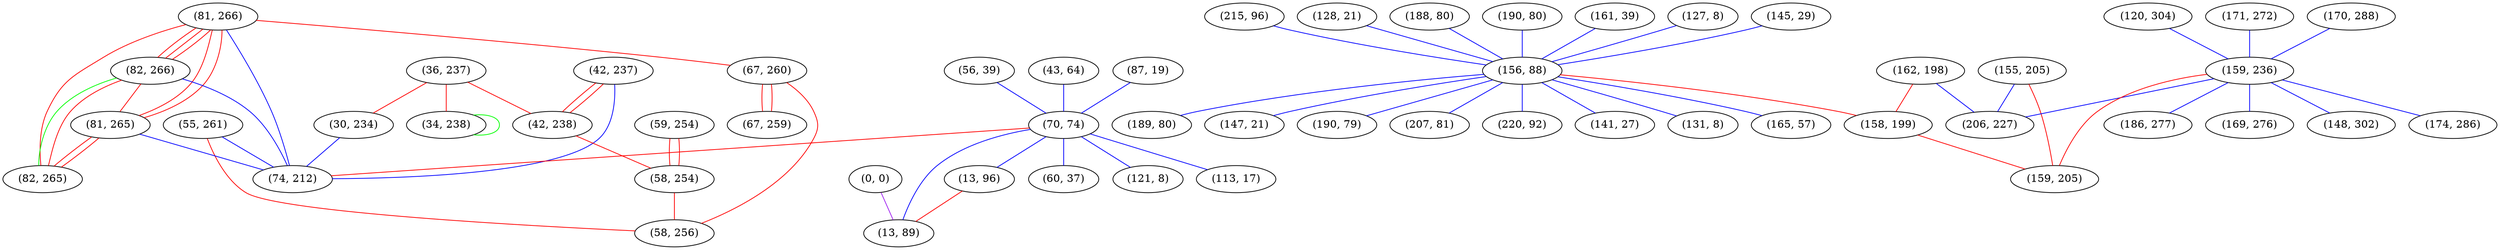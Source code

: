 graph "" {
"(55, 261)";
"(127, 8)";
"(81, 266)";
"(145, 29)";
"(42, 237)";
"(155, 205)";
"(43, 64)";
"(215, 96)";
"(120, 304)";
"(82, 266)";
"(171, 272)";
"(87, 19)";
"(162, 198)";
"(128, 21)";
"(81, 265)";
"(56, 39)";
"(188, 80)";
"(70, 74)";
"(36, 237)";
"(42, 238)";
"(190, 80)";
"(161, 39)";
"(170, 288)";
"(156, 88)";
"(67, 260)";
"(189, 80)";
"(147, 21)";
"(0, 0)";
"(190, 79)";
"(59, 254)";
"(159, 236)";
"(58, 254)";
"(158, 199)";
"(30, 234)";
"(206, 227)";
"(34, 238)";
"(113, 17)";
"(13, 96)";
"(207, 81)";
"(60, 37)";
"(174, 286)";
"(186, 277)";
"(67, 259)";
"(169, 276)";
"(13, 89)";
"(220, 92)";
"(141, 27)";
"(131, 8)";
"(165, 57)";
"(159, 205)";
"(74, 212)";
"(82, 265)";
"(58, 256)";
"(121, 8)";
"(148, 302)";
"(55, 261)" -- "(58, 256)"  [color=red, key=0, weight=1];
"(55, 261)" -- "(74, 212)"  [color=blue, key=0, weight=3];
"(127, 8)" -- "(156, 88)"  [color=blue, key=0, weight=3];
"(81, 266)" -- "(74, 212)"  [color=blue, key=0, weight=3];
"(81, 266)" -- "(67, 260)"  [color=red, key=0, weight=1];
"(81, 266)" -- "(81, 265)"  [color=red, key=0, weight=1];
"(81, 266)" -- "(81, 265)"  [color=red, key=1, weight=1];
"(81, 266)" -- "(82, 265)"  [color=red, key=0, weight=1];
"(81, 266)" -- "(82, 266)"  [color=red, key=0, weight=1];
"(81, 266)" -- "(82, 266)"  [color=red, key=1, weight=1];
"(81, 266)" -- "(82, 266)"  [color=red, key=2, weight=1];
"(145, 29)" -- "(156, 88)"  [color=blue, key=0, weight=3];
"(42, 237)" -- "(42, 238)"  [color=red, key=0, weight=1];
"(42, 237)" -- "(42, 238)"  [color=red, key=1, weight=1];
"(42, 237)" -- "(74, 212)"  [color=blue, key=0, weight=3];
"(155, 205)" -- "(206, 227)"  [color=blue, key=0, weight=3];
"(155, 205)" -- "(159, 205)"  [color=red, key=0, weight=1];
"(43, 64)" -- "(70, 74)"  [color=blue, key=0, weight=3];
"(215, 96)" -- "(156, 88)"  [color=blue, key=0, weight=3];
"(120, 304)" -- "(159, 236)"  [color=blue, key=0, weight=3];
"(82, 266)" -- "(81, 265)"  [color=red, key=0, weight=1];
"(82, 266)" -- "(82, 265)"  [color=green, key=0, weight=2];
"(82, 266)" -- "(82, 265)"  [color=red, key=1, weight=1];
"(82, 266)" -- "(74, 212)"  [color=blue, key=0, weight=3];
"(171, 272)" -- "(159, 236)"  [color=blue, key=0, weight=3];
"(87, 19)" -- "(70, 74)"  [color=blue, key=0, weight=3];
"(162, 198)" -- "(206, 227)"  [color=blue, key=0, weight=3];
"(162, 198)" -- "(158, 199)"  [color=red, key=0, weight=1];
"(128, 21)" -- "(156, 88)"  [color=blue, key=0, weight=3];
"(81, 265)" -- "(74, 212)"  [color=blue, key=0, weight=3];
"(81, 265)" -- "(82, 265)"  [color=red, key=0, weight=1];
"(81, 265)" -- "(82, 265)"  [color=red, key=1, weight=1];
"(56, 39)" -- "(70, 74)"  [color=blue, key=0, weight=3];
"(188, 80)" -- "(156, 88)"  [color=blue, key=0, weight=3];
"(70, 74)" -- "(60, 37)"  [color=blue, key=0, weight=3];
"(70, 74)" -- "(13, 89)"  [color=blue, key=0, weight=3];
"(70, 74)" -- "(74, 212)"  [color=red, key=0, weight=1];
"(70, 74)" -- "(121, 8)"  [color=blue, key=0, weight=3];
"(70, 74)" -- "(113, 17)"  [color=blue, key=0, weight=3];
"(70, 74)" -- "(13, 96)"  [color=blue, key=0, weight=3];
"(36, 237)" -- "(42, 238)"  [color=red, key=0, weight=1];
"(36, 237)" -- "(30, 234)"  [color=red, key=0, weight=1];
"(36, 237)" -- "(34, 238)"  [color=red, key=0, weight=1];
"(42, 238)" -- "(58, 254)"  [color=red, key=0, weight=1];
"(190, 80)" -- "(156, 88)"  [color=blue, key=0, weight=3];
"(161, 39)" -- "(156, 88)"  [color=blue, key=0, weight=3];
"(170, 288)" -- "(159, 236)"  [color=blue, key=0, weight=3];
"(156, 88)" -- "(190, 79)"  [color=blue, key=0, weight=3];
"(156, 88)" -- "(220, 92)"  [color=blue, key=0, weight=3];
"(156, 88)" -- "(141, 27)"  [color=blue, key=0, weight=3];
"(156, 88)" -- "(131, 8)"  [color=blue, key=0, weight=3];
"(156, 88)" -- "(165, 57)"  [color=blue, key=0, weight=3];
"(156, 88)" -- "(207, 81)"  [color=blue, key=0, weight=3];
"(156, 88)" -- "(158, 199)"  [color=red, key=0, weight=1];
"(156, 88)" -- "(189, 80)"  [color=blue, key=0, weight=3];
"(156, 88)" -- "(147, 21)"  [color=blue, key=0, weight=3];
"(67, 260)" -- "(58, 256)"  [color=red, key=0, weight=1];
"(67, 260)" -- "(67, 259)"  [color=red, key=0, weight=1];
"(67, 260)" -- "(67, 259)"  [color=red, key=1, weight=1];
"(0, 0)" -- "(13, 89)"  [color=purple, key=0, weight=4];
"(59, 254)" -- "(58, 254)"  [color=red, key=0, weight=1];
"(59, 254)" -- "(58, 254)"  [color=red, key=1, weight=1];
"(159, 236)" -- "(186, 277)"  [color=blue, key=0, weight=3];
"(159, 236)" -- "(169, 276)"  [color=blue, key=0, weight=3];
"(159, 236)" -- "(174, 286)"  [color=blue, key=0, weight=3];
"(159, 236)" -- "(159, 205)"  [color=red, key=0, weight=1];
"(159, 236)" -- "(206, 227)"  [color=blue, key=0, weight=3];
"(159, 236)" -- "(148, 302)"  [color=blue, key=0, weight=3];
"(58, 254)" -- "(58, 256)"  [color=red, key=0, weight=1];
"(158, 199)" -- "(159, 205)"  [color=red, key=0, weight=1];
"(30, 234)" -- "(74, 212)"  [color=blue, key=0, weight=3];
"(34, 238)" -- "(34, 238)"  [color=green, key=0, weight=2];
"(13, 96)" -- "(13, 89)"  [color=red, key=0, weight=1];
}
